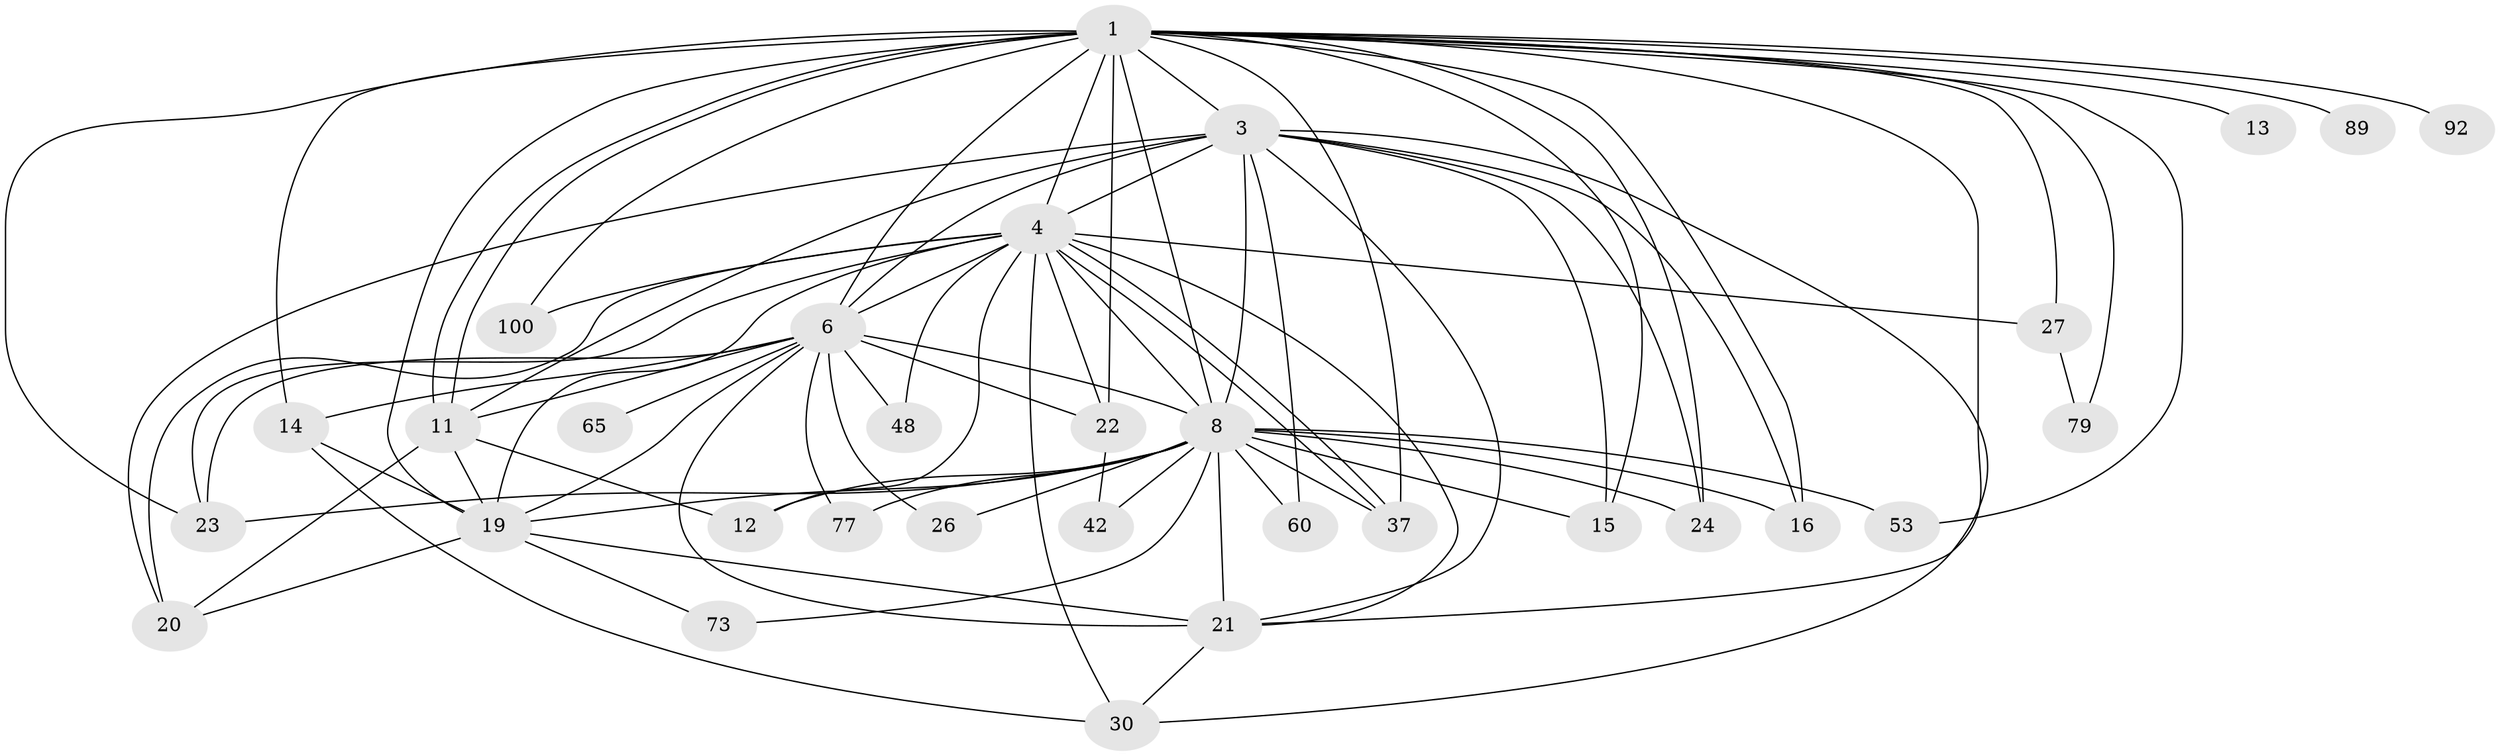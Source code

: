 // original degree distribution, {23: 0.009174311926605505, 17: 0.009174311926605505, 15: 0.009174311926605505, 26: 0.027522935779816515, 19: 0.01834862385321101, 22: 0.009174311926605505, 21: 0.009174311926605505, 6: 0.027522935779816515, 3: 0.21100917431192662, 2: 0.5229357798165137, 4: 0.11009174311926606, 5: 0.027522935779816515, 8: 0.009174311926605505}
// Generated by graph-tools (version 1.1) at 2025/17/03/04/25 18:17:15]
// undirected, 32 vertices, 83 edges
graph export_dot {
graph [start="1"]
  node [color=gray90,style=filled];
  1 [super="+2+63+7"];
  3 [super="+5+81+46+40+17"];
  4 [super="+75+34+44+74"];
  6 [super="+39+29+55+9"];
  8 [super="+41+56"];
  11 [super="+78+28"];
  12 [super="+36"];
  13;
  14 [super="+71"];
  15 [super="+82"];
  16 [super="+47"];
  19 [super="+67"];
  20;
  21 [super="+38"];
  22 [super="+70"];
  23 [super="+105"];
  24 [super="+49"];
  26;
  27 [super="+95+57"];
  30;
  37 [super="+106+84"];
  42;
  48;
  53;
  60;
  65;
  73;
  77;
  79;
  89;
  92;
  100;
  1 -- 3 [weight=6];
  1 -- 4 [weight=5];
  1 -- 6 [weight=16];
  1 -- 8 [weight=4];
  1 -- 11 [weight=2];
  1 -- 11;
  1 -- 13 [weight=2];
  1 -- 15;
  1 -- 21 [weight=3];
  1 -- 22 [weight=2];
  1 -- 23;
  1 -- 53;
  1 -- 37;
  1 -- 100;
  1 -- 16 [weight=2];
  1 -- 27 [weight=4];
  1 -- 92 [weight=2];
  1 -- 19 [weight=2];
  1 -- 14;
  1 -- 79;
  1 -- 24;
  1 -- 89;
  3 -- 4 [weight=3];
  3 -- 6 [weight=12];
  3 -- 8 [weight=4];
  3 -- 15;
  3 -- 11 [weight=3];
  3 -- 20;
  3 -- 24;
  3 -- 30;
  3 -- 21;
  3 -- 60;
  3 -- 16;
  4 -- 6 [weight=5];
  4 -- 8 [weight=2];
  4 -- 19;
  4 -- 30;
  4 -- 37;
  4 -- 37;
  4 -- 48;
  4 -- 100;
  4 -- 27;
  4 -- 22;
  4 -- 23;
  4 -- 21;
  4 -- 20;
  4 -- 12;
  6 -- 8 [weight=4];
  6 -- 23;
  6 -- 77;
  6 -- 19;
  6 -- 11 [weight=2];
  6 -- 21 [weight=3];
  6 -- 65 [weight=2];
  6 -- 14;
  6 -- 48;
  6 -- 22;
  6 -- 26;
  8 -- 12;
  8 -- 24;
  8 -- 26;
  8 -- 42;
  8 -- 53;
  8 -- 60;
  8 -- 73;
  8 -- 77;
  8 -- 15;
  8 -- 23;
  8 -- 19;
  8 -- 37;
  8 -- 16;
  8 -- 21;
  11 -- 12;
  11 -- 19;
  11 -- 20;
  14 -- 19;
  14 -- 30;
  19 -- 20;
  19 -- 73;
  19 -- 21;
  21 -- 30;
  22 -- 42;
  27 -- 79;
}
